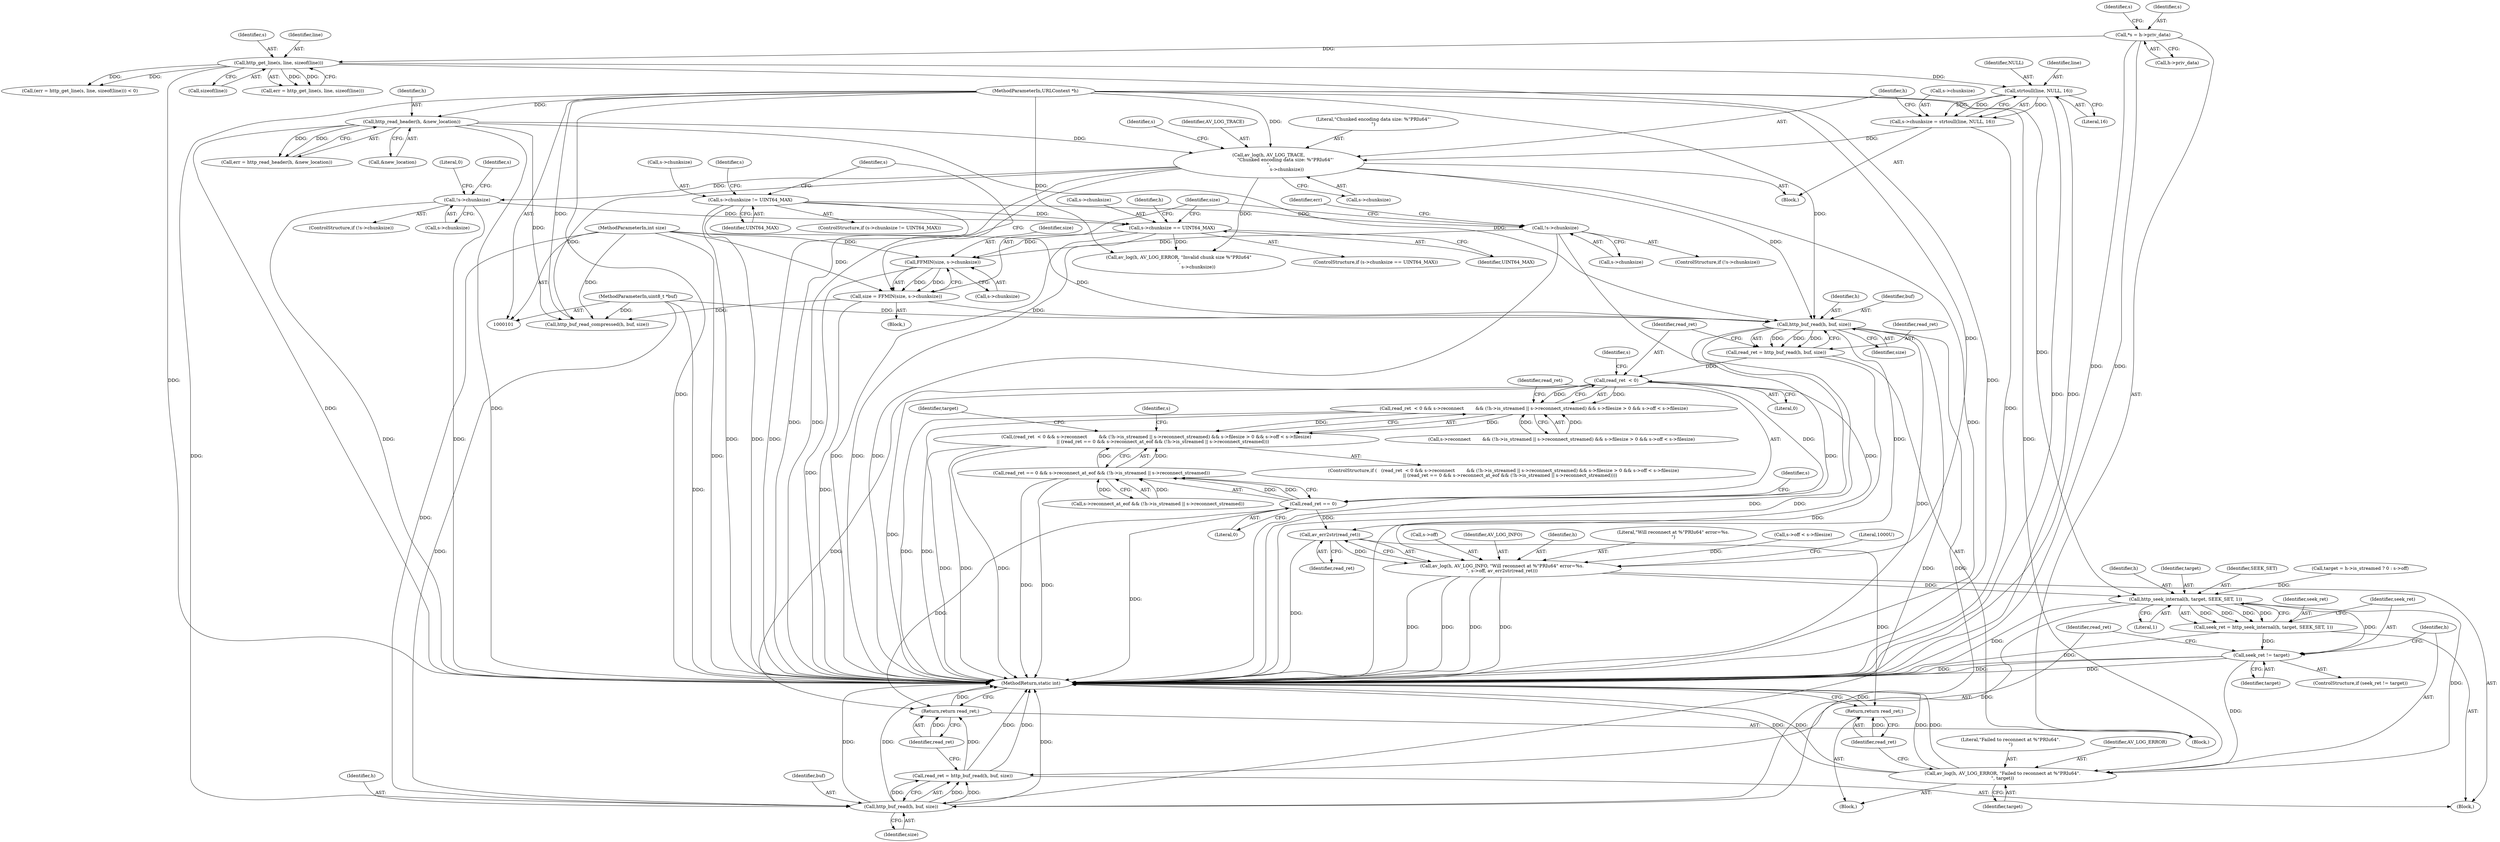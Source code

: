 digraph "0_FFmpeg_2a05c8f813de6f2278827734bf8102291e7484aa_4@API" {
"1000241" [label="(Call,read_ret  < 0)"];
"1000232" [label="(Call,read_ret = http_buf_read(h, buf, size))"];
"1000234" [label="(Call,http_buf_read(h, buf, size))"];
"1000184" [label="(Call,av_log(h, AV_LOG_TRACE,\n                       \"Chunked encoding data size: %\"PRIu64\"'\n\",\n                         s->chunksize))"];
"1000135" [label="(Call,http_read_header(h, &new_location))"];
"1000102" [label="(MethodParameterIn,URLContext *h)"];
"1000176" [label="(Call,s->chunksize = strtoull(line, NULL, 16))"];
"1000180" [label="(Call,strtoull(line, NULL, 16))"];
"1000165" [label="(Call,http_get_line(s, line, sizeof(line)))"];
"1000107" [label="(Call,*s = h->priv_data)"];
"1000103" [label="(MethodParameterIn,uint8_t *buf)"];
"1000216" [label="(Call,size = FFMIN(size, s->chunksize))"];
"1000218" [label="(Call,FFMIN(size, s->chunksize))"];
"1000104" [label="(MethodParameterIn,int size)"];
"1000200" [label="(Call,s->chunksize == UINT64_MAX)"];
"1000192" [label="(Call,!s->chunksize)"];
"1000146" [label="(Call,s->chunksize != UINT64_MAX)"];
"1000153" [label="(Call,!s->chunksize)"];
"1000240" [label="(Call,read_ret  < 0 && s->reconnect        && (!h->is_streamed || s->reconnect_streamed) && s->filesize > 0 && s->off < s->filesize)"];
"1000239" [label="(Call,(read_ret  < 0 && s->reconnect        && (!h->is_streamed || s->reconnect_streamed) && s->filesize > 0 && s->off < s->filesize)\n         || (read_ret == 0 && s->reconnect_at_eof && (!h->is_streamed || s->reconnect_streamed)))"];
"1000271" [label="(Call,read_ret == 0)"];
"1000270" [label="(Call,read_ret == 0 && s->reconnect_at_eof && (!h->is_streamed || s->reconnect_streamed))"];
"1000316" [label="(Call,av_err2str(read_ret))"];
"1000309" [label="(Call,av_log(h, AV_LOG_INFO, \"Will reconnect at %\"PRIu64\" error=%s.\n\", s->off, av_err2str(read_ret)))"];
"1000339" [label="(Call,http_seek_internal(h, target, SEEK_SET, 1))"];
"1000337" [label="(Call,seek_ret = http_seek_internal(h, target, SEEK_SET, 1))"];
"1000345" [label="(Call,seek_ret != target)"];
"1000349" [label="(Call,av_log(h, AV_LOG_ERROR, \"Failed to reconnect at %\"PRIu64\".\n\", target))"];
"1000358" [label="(Call,http_buf_read(h, buf, size))"];
"1000356" [label="(Call,read_ret = http_buf_read(h, buf, size))"];
"1000368" [label="(Return,return read_ret;)"];
"1000354" [label="(Return,return read_ret;)"];
"1000133" [label="(Call,err = http_read_header(h, &new_location))"];
"1000204" [label="(Identifier,UINT64_MAX)"];
"1000177" [label="(Call,s->chunksize)"];
"1000241" [label="(Call,read_ret  < 0)"];
"1000359" [label="(Identifier,h)"];
"1000137" [label="(Call,&new_location)"];
"1000166" [label="(Identifier,s)"];
"1000357" [label="(Identifier,read_ret)"];
"1000187" [label="(Literal,\"Chunked encoding data size: %\"PRIu64\"'\n\")"];
"1000272" [label="(Identifier,read_ret)"];
"1000369" [label="(Identifier,read_ret)"];
"1000183" [label="(Literal,16)"];
"1000201" [label="(Call,s->chunksize)"];
"1000233" [label="(Identifier,read_ret)"];
"1000135" [label="(Call,http_read_header(h, &new_location))"];
"1000180" [label="(Call,strtoull(line, NULL, 16))"];
"1000312" [label="(Literal,\"Will reconnect at %\"PRIu64\" error=%s.\n\")"];
"1000109" [label="(Call,h->priv_data)"];
"1000225" [label="(Identifier,s)"];
"1000188" [label="(Call,s->chunksize)"];
"1000355" [label="(Identifier,read_ret)"];
"1000246" [label="(Identifier,s)"];
"1000181" [label="(Identifier,line)"];
"1000316" [label="(Call,av_err2str(read_ret))"];
"1000270" [label="(Call,read_ret == 0 && s->reconnect_at_eof && (!h->is_streamed || s->reconnect_streamed))"];
"1000339" [label="(Call,http_seek_internal(h, target, SEEK_SET, 1))"];
"1000185" [label="(Identifier,h)"];
"1000199" [label="(ControlStructure,if (s->chunksize == UINT64_MAX))"];
"1000165" [label="(Call,http_get_line(s, line, sizeof(line)))"];
"1000361" [label="(Identifier,size)"];
"1000194" [label="(Identifier,s)"];
"1000168" [label="(Call,sizeof(line))"];
"1000286" [label="(Block,)"];
"1000152" [label="(ControlStructure,if (!s->chunksize))"];
"1000119" [label="(Identifier,s)"];
"1000191" [label="(ControlStructure,if (!s->chunksize))"];
"1000105" [label="(Block,)"];
"1000162" [label="(Call,(err = http_get_line(s, line, sizeof(line))) < 0)"];
"1000217" [label="(Identifier,size)"];
"1000157" [label="(Block,)"];
"1000341" [label="(Identifier,target)"];
"1000345" [label="(Call,seek_ret != target)"];
"1000107" [label="(Call,*s = h->priv_data)"];
"1000235" [label="(Identifier,h)"];
"1000352" [label="(Literal,\"Failed to reconnect at %\"PRIu64\".\n\")"];
"1000242" [label="(Identifier,read_ret)"];
"1000228" [label="(Call,http_buf_read_compressed(h, buf, size))"];
"1000102" [label="(MethodParameterIn,URLContext *h)"];
"1000153" [label="(Call,!s->chunksize)"];
"1000350" [label="(Identifier,h)"];
"1000232" [label="(Call,read_ret = http_buf_read(h, buf, size))"];
"1000154" [label="(Call,s->chunksize)"];
"1000216" [label="(Call,size = FFMIN(size, s->chunksize))"];
"1000104" [label="(MethodParameterIn,int size)"];
"1000151" [label="(Block,)"];
"1000263" [label="(Call,s->off < s->filesize)"];
"1000200" [label="(Call,s->chunksize == UINT64_MAX)"];
"1000186" [label="(Identifier,AV_LOG_TRACE)"];
"1000184" [label="(Call,av_log(h, AV_LOG_TRACE,\n                       \"Chunked encoding data size: %\"PRIu64\"'\n\",\n                         s->chunksize))"];
"1000309" [label="(Call,av_log(h, AV_LOG_INFO, \"Will reconnect at %\"PRIu64\" error=%s.\n\", s->off, av_err2str(read_ret)))"];
"1000343" [label="(Literal,1)"];
"1000342" [label="(Identifier,SEEK_SET)"];
"1000155" [label="(Identifier,s)"];
"1000337" [label="(Call,seek_ret = http_seek_internal(h, target, SEEK_SET, 1))"];
"1000240" [label="(Call,read_ret  < 0 && s->reconnect        && (!h->is_streamed || s->reconnect_streamed) && s->filesize > 0 && s->off < s->filesize)"];
"1000344" [label="(ControlStructure,if (seek_ret != target))"];
"1000234" [label="(Call,http_buf_read(h, buf, size))"];
"1000108" [label="(Identifier,s)"];
"1000197" [label="(Literal,0)"];
"1000244" [label="(Call,s->reconnect        && (!h->is_streamed || s->reconnect_streamed) && s->filesize > 0 && s->off < s->filesize)"];
"1000176" [label="(Call,s->chunksize = strtoull(line, NULL, 16))"];
"1000146" [label="(Call,s->chunksize != UINT64_MAX)"];
"1000351" [label="(Identifier,AV_LOG_ERROR)"];
"1000346" [label="(Identifier,seek_ret)"];
"1000271" [label="(Call,read_ret == 0)"];
"1000349" [label="(Call,av_log(h, AV_LOG_ERROR, \"Failed to reconnect at %\"PRIu64\".\n\", target))"];
"1000163" [label="(Call,err = http_get_line(s, line, sizeof(line)))"];
"1000238" [label="(ControlStructure,if (   (read_ret  < 0 && s->reconnect        && (!h->is_streamed || s->reconnect_streamed) && s->filesize > 0 && s->off < s->filesize)\n         || (read_ret == 0 && s->reconnect_at_eof && (!h->is_streamed || s->reconnect_streamed))))"];
"1000365" [label="(Identifier,s)"];
"1000147" [label="(Call,s->chunksize)"];
"1000193" [label="(Call,s->chunksize)"];
"1000207" [label="(Identifier,h)"];
"1000276" [label="(Identifier,s)"];
"1000320" [label="(Literal,1000U)"];
"1000347" [label="(Identifier,target)"];
"1000288" [label="(Call,target = h->is_streamed ? 0 : s->off)"];
"1000338" [label="(Identifier,seek_ret)"];
"1000192" [label="(Call,!s->chunksize)"];
"1000289" [label="(Identifier,target)"];
"1000239" [label="(Call,(read_ret  < 0 && s->reconnect        && (!h->is_streamed || s->reconnect_streamed) && s->filesize > 0 && s->off < s->filesize)\n         || (read_ret == 0 && s->reconnect_at_eof && (!h->is_streamed || s->reconnect_streamed)))"];
"1000348" [label="(Block,)"];
"1000220" [label="(Call,s->chunksize)"];
"1000150" [label="(Identifier,UINT64_MAX)"];
"1000218" [label="(Call,FFMIN(size, s->chunksize))"];
"1000313" [label="(Call,s->off)"];
"1000368" [label="(Return,return read_ret;)"];
"1000354" [label="(Return,return read_ret;)"];
"1000182" [label="(Identifier,NULL)"];
"1000164" [label="(Identifier,err)"];
"1000219" [label="(Identifier,size)"];
"1000145" [label="(ControlStructure,if (s->chunksize != UINT64_MAX))"];
"1000311" [label="(Identifier,AV_LOG_INFO)"];
"1000236" [label="(Identifier,buf)"];
"1000370" [label="(MethodReturn,static int)"];
"1000103" [label="(MethodParameterIn,uint8_t *buf)"];
"1000273" [label="(Literal,0)"];
"1000356" [label="(Call,read_ret = http_buf_read(h, buf, size))"];
"1000358" [label="(Call,http_buf_read(h, buf, size))"];
"1000237" [label="(Identifier,size)"];
"1000206" [label="(Call,av_log(h, AV_LOG_ERROR, \"Invalid chunk size %\"PRIu64\"\n\",\n                           s->chunksize))"];
"1000243" [label="(Literal,0)"];
"1000340" [label="(Identifier,h)"];
"1000317" [label="(Identifier,read_ret)"];
"1000360" [label="(Identifier,buf)"];
"1000353" [label="(Identifier,target)"];
"1000202" [label="(Identifier,s)"];
"1000167" [label="(Identifier,line)"];
"1000274" [label="(Call,s->reconnect_at_eof && (!h->is_streamed || s->reconnect_streamed))"];
"1000310" [label="(Identifier,h)"];
"1000136" [label="(Identifier,h)"];
"1000241" -> "1000240"  [label="AST: "];
"1000241" -> "1000243"  [label="CFG: "];
"1000242" -> "1000241"  [label="AST: "];
"1000243" -> "1000241"  [label="AST: "];
"1000246" -> "1000241"  [label="CFG: "];
"1000240" -> "1000241"  [label="CFG: "];
"1000241" -> "1000370"  [label="DDG: "];
"1000241" -> "1000240"  [label="DDG: "];
"1000241" -> "1000240"  [label="DDG: "];
"1000232" -> "1000241"  [label="DDG: "];
"1000241" -> "1000271"  [label="DDG: "];
"1000241" -> "1000316"  [label="DDG: "];
"1000241" -> "1000368"  [label="DDG: "];
"1000232" -> "1000105"  [label="AST: "];
"1000232" -> "1000234"  [label="CFG: "];
"1000233" -> "1000232"  [label="AST: "];
"1000234" -> "1000232"  [label="AST: "];
"1000242" -> "1000232"  [label="CFG: "];
"1000232" -> "1000370"  [label="DDG: "];
"1000234" -> "1000232"  [label="DDG: "];
"1000234" -> "1000232"  [label="DDG: "];
"1000234" -> "1000232"  [label="DDG: "];
"1000234" -> "1000237"  [label="CFG: "];
"1000235" -> "1000234"  [label="AST: "];
"1000236" -> "1000234"  [label="AST: "];
"1000237" -> "1000234"  [label="AST: "];
"1000234" -> "1000370"  [label="DDG: "];
"1000234" -> "1000370"  [label="DDG: "];
"1000234" -> "1000370"  [label="DDG: "];
"1000184" -> "1000234"  [label="DDG: "];
"1000135" -> "1000234"  [label="DDG: "];
"1000102" -> "1000234"  [label="DDG: "];
"1000103" -> "1000234"  [label="DDG: "];
"1000216" -> "1000234"  [label="DDG: "];
"1000104" -> "1000234"  [label="DDG: "];
"1000234" -> "1000309"  [label="DDG: "];
"1000234" -> "1000358"  [label="DDG: "];
"1000234" -> "1000358"  [label="DDG: "];
"1000184" -> "1000157"  [label="AST: "];
"1000184" -> "1000188"  [label="CFG: "];
"1000185" -> "1000184"  [label="AST: "];
"1000186" -> "1000184"  [label="AST: "];
"1000187" -> "1000184"  [label="AST: "];
"1000188" -> "1000184"  [label="AST: "];
"1000194" -> "1000184"  [label="CFG: "];
"1000184" -> "1000370"  [label="DDG: "];
"1000184" -> "1000370"  [label="DDG: "];
"1000184" -> "1000370"  [label="DDG: "];
"1000135" -> "1000184"  [label="DDG: "];
"1000102" -> "1000184"  [label="DDG: "];
"1000176" -> "1000184"  [label="DDG: "];
"1000184" -> "1000192"  [label="DDG: "];
"1000184" -> "1000206"  [label="DDG: "];
"1000184" -> "1000228"  [label="DDG: "];
"1000135" -> "1000133"  [label="AST: "];
"1000135" -> "1000137"  [label="CFG: "];
"1000136" -> "1000135"  [label="AST: "];
"1000137" -> "1000135"  [label="AST: "];
"1000133" -> "1000135"  [label="CFG: "];
"1000135" -> "1000370"  [label="DDG: "];
"1000135" -> "1000370"  [label="DDG: "];
"1000135" -> "1000133"  [label="DDG: "];
"1000135" -> "1000133"  [label="DDG: "];
"1000102" -> "1000135"  [label="DDG: "];
"1000135" -> "1000228"  [label="DDG: "];
"1000102" -> "1000101"  [label="AST: "];
"1000102" -> "1000370"  [label="DDG: "];
"1000102" -> "1000206"  [label="DDG: "];
"1000102" -> "1000228"  [label="DDG: "];
"1000102" -> "1000309"  [label="DDG: "];
"1000102" -> "1000339"  [label="DDG: "];
"1000102" -> "1000349"  [label="DDG: "];
"1000102" -> "1000358"  [label="DDG: "];
"1000176" -> "1000157"  [label="AST: "];
"1000176" -> "1000180"  [label="CFG: "];
"1000177" -> "1000176"  [label="AST: "];
"1000180" -> "1000176"  [label="AST: "];
"1000185" -> "1000176"  [label="CFG: "];
"1000176" -> "1000370"  [label="DDG: "];
"1000180" -> "1000176"  [label="DDG: "];
"1000180" -> "1000176"  [label="DDG: "];
"1000180" -> "1000176"  [label="DDG: "];
"1000180" -> "1000183"  [label="CFG: "];
"1000181" -> "1000180"  [label="AST: "];
"1000182" -> "1000180"  [label="AST: "];
"1000183" -> "1000180"  [label="AST: "];
"1000180" -> "1000370"  [label="DDG: "];
"1000180" -> "1000370"  [label="DDG: "];
"1000165" -> "1000180"  [label="DDG: "];
"1000165" -> "1000163"  [label="AST: "];
"1000165" -> "1000168"  [label="CFG: "];
"1000166" -> "1000165"  [label="AST: "];
"1000167" -> "1000165"  [label="AST: "];
"1000168" -> "1000165"  [label="AST: "];
"1000163" -> "1000165"  [label="CFG: "];
"1000165" -> "1000370"  [label="DDG: "];
"1000165" -> "1000370"  [label="DDG: "];
"1000165" -> "1000162"  [label="DDG: "];
"1000165" -> "1000162"  [label="DDG: "];
"1000165" -> "1000163"  [label="DDG: "];
"1000165" -> "1000163"  [label="DDG: "];
"1000107" -> "1000165"  [label="DDG: "];
"1000107" -> "1000105"  [label="AST: "];
"1000107" -> "1000109"  [label="CFG: "];
"1000108" -> "1000107"  [label="AST: "];
"1000109" -> "1000107"  [label="AST: "];
"1000119" -> "1000107"  [label="CFG: "];
"1000107" -> "1000370"  [label="DDG: "];
"1000107" -> "1000370"  [label="DDG: "];
"1000103" -> "1000101"  [label="AST: "];
"1000103" -> "1000370"  [label="DDG: "];
"1000103" -> "1000228"  [label="DDG: "];
"1000103" -> "1000358"  [label="DDG: "];
"1000216" -> "1000151"  [label="AST: "];
"1000216" -> "1000218"  [label="CFG: "];
"1000217" -> "1000216"  [label="AST: "];
"1000218" -> "1000216"  [label="AST: "];
"1000225" -> "1000216"  [label="CFG: "];
"1000216" -> "1000370"  [label="DDG: "];
"1000218" -> "1000216"  [label="DDG: "];
"1000218" -> "1000216"  [label="DDG: "];
"1000104" -> "1000216"  [label="DDG: "];
"1000216" -> "1000228"  [label="DDG: "];
"1000218" -> "1000220"  [label="CFG: "];
"1000219" -> "1000218"  [label="AST: "];
"1000220" -> "1000218"  [label="AST: "];
"1000218" -> "1000370"  [label="DDG: "];
"1000104" -> "1000218"  [label="DDG: "];
"1000200" -> "1000218"  [label="DDG: "];
"1000153" -> "1000218"  [label="DDG: "];
"1000104" -> "1000101"  [label="AST: "];
"1000104" -> "1000370"  [label="DDG: "];
"1000104" -> "1000228"  [label="DDG: "];
"1000104" -> "1000358"  [label="DDG: "];
"1000200" -> "1000199"  [label="AST: "];
"1000200" -> "1000204"  [label="CFG: "];
"1000201" -> "1000200"  [label="AST: "];
"1000204" -> "1000200"  [label="AST: "];
"1000207" -> "1000200"  [label="CFG: "];
"1000217" -> "1000200"  [label="CFG: "];
"1000200" -> "1000370"  [label="DDG: "];
"1000200" -> "1000370"  [label="DDG: "];
"1000192" -> "1000200"  [label="DDG: "];
"1000146" -> "1000200"  [label="DDG: "];
"1000200" -> "1000206"  [label="DDG: "];
"1000192" -> "1000191"  [label="AST: "];
"1000192" -> "1000193"  [label="CFG: "];
"1000193" -> "1000192"  [label="AST: "];
"1000197" -> "1000192"  [label="CFG: "];
"1000202" -> "1000192"  [label="CFG: "];
"1000192" -> "1000370"  [label="DDG: "];
"1000192" -> "1000370"  [label="DDG: "];
"1000146" -> "1000145"  [label="AST: "];
"1000146" -> "1000150"  [label="CFG: "];
"1000147" -> "1000146"  [label="AST: "];
"1000150" -> "1000146"  [label="AST: "];
"1000155" -> "1000146"  [label="CFG: "];
"1000225" -> "1000146"  [label="CFG: "];
"1000146" -> "1000370"  [label="DDG: "];
"1000146" -> "1000370"  [label="DDG: "];
"1000146" -> "1000370"  [label="DDG: "];
"1000146" -> "1000153"  [label="DDG: "];
"1000153" -> "1000152"  [label="AST: "];
"1000153" -> "1000154"  [label="CFG: "];
"1000154" -> "1000153"  [label="AST: "];
"1000164" -> "1000153"  [label="CFG: "];
"1000217" -> "1000153"  [label="CFG: "];
"1000153" -> "1000370"  [label="DDG: "];
"1000153" -> "1000370"  [label="DDG: "];
"1000240" -> "1000239"  [label="AST: "];
"1000240" -> "1000244"  [label="CFG: "];
"1000244" -> "1000240"  [label="AST: "];
"1000272" -> "1000240"  [label="CFG: "];
"1000239" -> "1000240"  [label="CFG: "];
"1000240" -> "1000370"  [label="DDG: "];
"1000240" -> "1000370"  [label="DDG: "];
"1000240" -> "1000239"  [label="DDG: "];
"1000240" -> "1000239"  [label="DDG: "];
"1000244" -> "1000240"  [label="DDG: "];
"1000244" -> "1000240"  [label="DDG: "];
"1000239" -> "1000238"  [label="AST: "];
"1000239" -> "1000270"  [label="CFG: "];
"1000270" -> "1000239"  [label="AST: "];
"1000289" -> "1000239"  [label="CFG: "];
"1000365" -> "1000239"  [label="CFG: "];
"1000239" -> "1000370"  [label="DDG: "];
"1000239" -> "1000370"  [label="DDG: "];
"1000239" -> "1000370"  [label="DDG: "];
"1000270" -> "1000239"  [label="DDG: "];
"1000270" -> "1000239"  [label="DDG: "];
"1000271" -> "1000270"  [label="AST: "];
"1000271" -> "1000273"  [label="CFG: "];
"1000272" -> "1000271"  [label="AST: "];
"1000273" -> "1000271"  [label="AST: "];
"1000276" -> "1000271"  [label="CFG: "];
"1000270" -> "1000271"  [label="CFG: "];
"1000271" -> "1000370"  [label="DDG: "];
"1000271" -> "1000270"  [label="DDG: "];
"1000271" -> "1000270"  [label="DDG: "];
"1000271" -> "1000316"  [label="DDG: "];
"1000271" -> "1000368"  [label="DDG: "];
"1000270" -> "1000274"  [label="CFG: "];
"1000274" -> "1000270"  [label="AST: "];
"1000270" -> "1000370"  [label="DDG: "];
"1000270" -> "1000370"  [label="DDG: "];
"1000274" -> "1000270"  [label="DDG: "];
"1000274" -> "1000270"  [label="DDG: "];
"1000316" -> "1000309"  [label="AST: "];
"1000316" -> "1000317"  [label="CFG: "];
"1000317" -> "1000316"  [label="AST: "];
"1000309" -> "1000316"  [label="CFG: "];
"1000316" -> "1000370"  [label="DDG: "];
"1000316" -> "1000309"  [label="DDG: "];
"1000316" -> "1000354"  [label="DDG: "];
"1000309" -> "1000286"  [label="AST: "];
"1000310" -> "1000309"  [label="AST: "];
"1000311" -> "1000309"  [label="AST: "];
"1000312" -> "1000309"  [label="AST: "];
"1000313" -> "1000309"  [label="AST: "];
"1000320" -> "1000309"  [label="CFG: "];
"1000309" -> "1000370"  [label="DDG: "];
"1000309" -> "1000370"  [label="DDG: "];
"1000309" -> "1000370"  [label="DDG: "];
"1000309" -> "1000370"  [label="DDG: "];
"1000263" -> "1000309"  [label="DDG: "];
"1000309" -> "1000339"  [label="DDG: "];
"1000339" -> "1000337"  [label="AST: "];
"1000339" -> "1000343"  [label="CFG: "];
"1000340" -> "1000339"  [label="AST: "];
"1000341" -> "1000339"  [label="AST: "];
"1000342" -> "1000339"  [label="AST: "];
"1000343" -> "1000339"  [label="AST: "];
"1000337" -> "1000339"  [label="CFG: "];
"1000339" -> "1000370"  [label="DDG: "];
"1000339" -> "1000337"  [label="DDG: "];
"1000339" -> "1000337"  [label="DDG: "];
"1000339" -> "1000337"  [label="DDG: "];
"1000339" -> "1000337"  [label="DDG: "];
"1000288" -> "1000339"  [label="DDG: "];
"1000339" -> "1000345"  [label="DDG: "];
"1000339" -> "1000349"  [label="DDG: "];
"1000339" -> "1000358"  [label="DDG: "];
"1000337" -> "1000286"  [label="AST: "];
"1000338" -> "1000337"  [label="AST: "];
"1000346" -> "1000337"  [label="CFG: "];
"1000337" -> "1000370"  [label="DDG: "];
"1000337" -> "1000345"  [label="DDG: "];
"1000345" -> "1000344"  [label="AST: "];
"1000345" -> "1000347"  [label="CFG: "];
"1000346" -> "1000345"  [label="AST: "];
"1000347" -> "1000345"  [label="AST: "];
"1000350" -> "1000345"  [label="CFG: "];
"1000357" -> "1000345"  [label="CFG: "];
"1000345" -> "1000370"  [label="DDG: "];
"1000345" -> "1000370"  [label="DDG: "];
"1000345" -> "1000370"  [label="DDG: "];
"1000345" -> "1000349"  [label="DDG: "];
"1000349" -> "1000348"  [label="AST: "];
"1000349" -> "1000353"  [label="CFG: "];
"1000350" -> "1000349"  [label="AST: "];
"1000351" -> "1000349"  [label="AST: "];
"1000352" -> "1000349"  [label="AST: "];
"1000353" -> "1000349"  [label="AST: "];
"1000355" -> "1000349"  [label="CFG: "];
"1000349" -> "1000370"  [label="DDG: "];
"1000349" -> "1000370"  [label="DDG: "];
"1000349" -> "1000370"  [label="DDG: "];
"1000349" -> "1000370"  [label="DDG: "];
"1000358" -> "1000356"  [label="AST: "];
"1000358" -> "1000361"  [label="CFG: "];
"1000359" -> "1000358"  [label="AST: "];
"1000360" -> "1000358"  [label="AST: "];
"1000361" -> "1000358"  [label="AST: "];
"1000356" -> "1000358"  [label="CFG: "];
"1000358" -> "1000370"  [label="DDG: "];
"1000358" -> "1000370"  [label="DDG: "];
"1000358" -> "1000370"  [label="DDG: "];
"1000358" -> "1000356"  [label="DDG: "];
"1000358" -> "1000356"  [label="DDG: "];
"1000358" -> "1000356"  [label="DDG: "];
"1000356" -> "1000286"  [label="AST: "];
"1000357" -> "1000356"  [label="AST: "];
"1000369" -> "1000356"  [label="CFG: "];
"1000356" -> "1000370"  [label="DDG: "];
"1000356" -> "1000370"  [label="DDG: "];
"1000356" -> "1000368"  [label="DDG: "];
"1000368" -> "1000105"  [label="AST: "];
"1000368" -> "1000369"  [label="CFG: "];
"1000369" -> "1000368"  [label="AST: "];
"1000370" -> "1000368"  [label="CFG: "];
"1000368" -> "1000370"  [label="DDG: "];
"1000369" -> "1000368"  [label="DDG: "];
"1000354" -> "1000348"  [label="AST: "];
"1000354" -> "1000355"  [label="CFG: "];
"1000355" -> "1000354"  [label="AST: "];
"1000370" -> "1000354"  [label="CFG: "];
"1000354" -> "1000370"  [label="DDG: "];
"1000355" -> "1000354"  [label="DDG: "];
}
